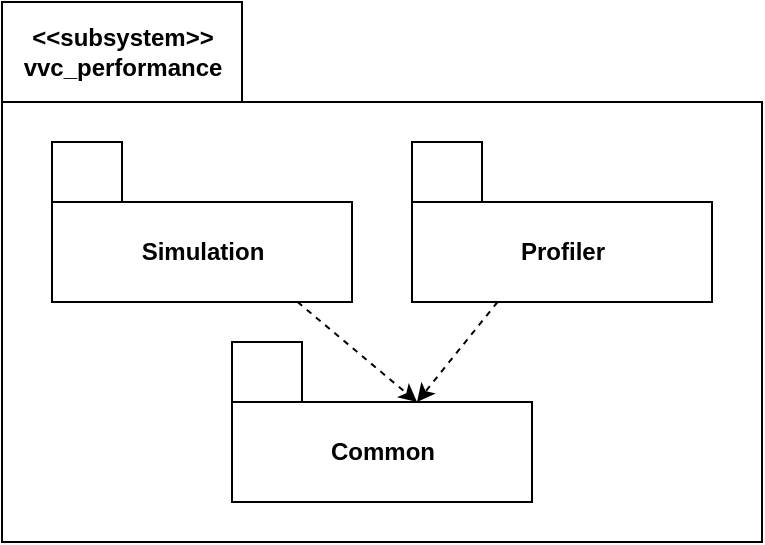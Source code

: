 <mxfile>
    <diagram id="OxDpGAn04glTuWDcR5mX" name="Page-1">
        <mxGraphModel dx="948" dy="683" grid="1" gridSize="10" guides="1" tooltips="1" connect="1" arrows="1" fold="1" page="1" pageScale="1" pageWidth="850" pageHeight="1100" math="0" shadow="0">
            <root>
                <mxCell id="0"/>
                <mxCell id="1" parent="0"/>
                <mxCell id="2" value="&amp;lt;&amp;lt;subsystem&amp;gt;&amp;gt;&lt;br&gt;vvc_performance" style="shape=folder;fontStyle=1;tabWidth=120;tabHeight=50;tabPosition=left;html=1;boundedLbl=1;labelInHeader=1;container=1;collapsible=0;recursiveResize=0;" vertex="1" parent="1">
                    <mxGeometry x="180" y="50" width="380" height="270" as="geometry"/>
                </mxCell>
                <mxCell id="8" style="edgeStyle=none;html=1;entryX=0;entryY=0;entryDx=92.5;entryDy=30;entryPerimeter=0;dashed=1;" edge="1" parent="2" source="4" target="7">
                    <mxGeometry relative="1" as="geometry"/>
                </mxCell>
                <mxCell id="4" value="Profiler" style="shape=folder;fontStyle=1;tabWidth=35;tabHeight=30;tabPosition=left;html=1;boundedLbl=1;" vertex="1" parent="2">
                    <mxGeometry x="205" y="70" width="150" height="80" as="geometry"/>
                </mxCell>
                <mxCell id="9" style="edgeStyle=none;html=1;entryX=0;entryY=0;entryDx=92.5;entryDy=30;entryPerimeter=0;dashed=1;" edge="1" parent="2" source="5" target="7">
                    <mxGeometry relative="1" as="geometry"/>
                </mxCell>
                <mxCell id="5" value="Simulation" style="shape=folder;fontStyle=1;tabWidth=35;tabHeight=30;tabPosition=left;html=1;boundedLbl=1;" vertex="1" parent="2">
                    <mxGeometry x="25" y="70" width="150" height="80" as="geometry"/>
                </mxCell>
                <mxCell id="7" value="Common" style="shape=folder;fontStyle=1;tabWidth=35;tabHeight=30;tabPosition=left;html=1;boundedLbl=1;" vertex="1" parent="2">
                    <mxGeometry x="115" y="170" width="150" height="80" as="geometry"/>
                </mxCell>
            </root>
        </mxGraphModel>
    </diagram>
</mxfile>